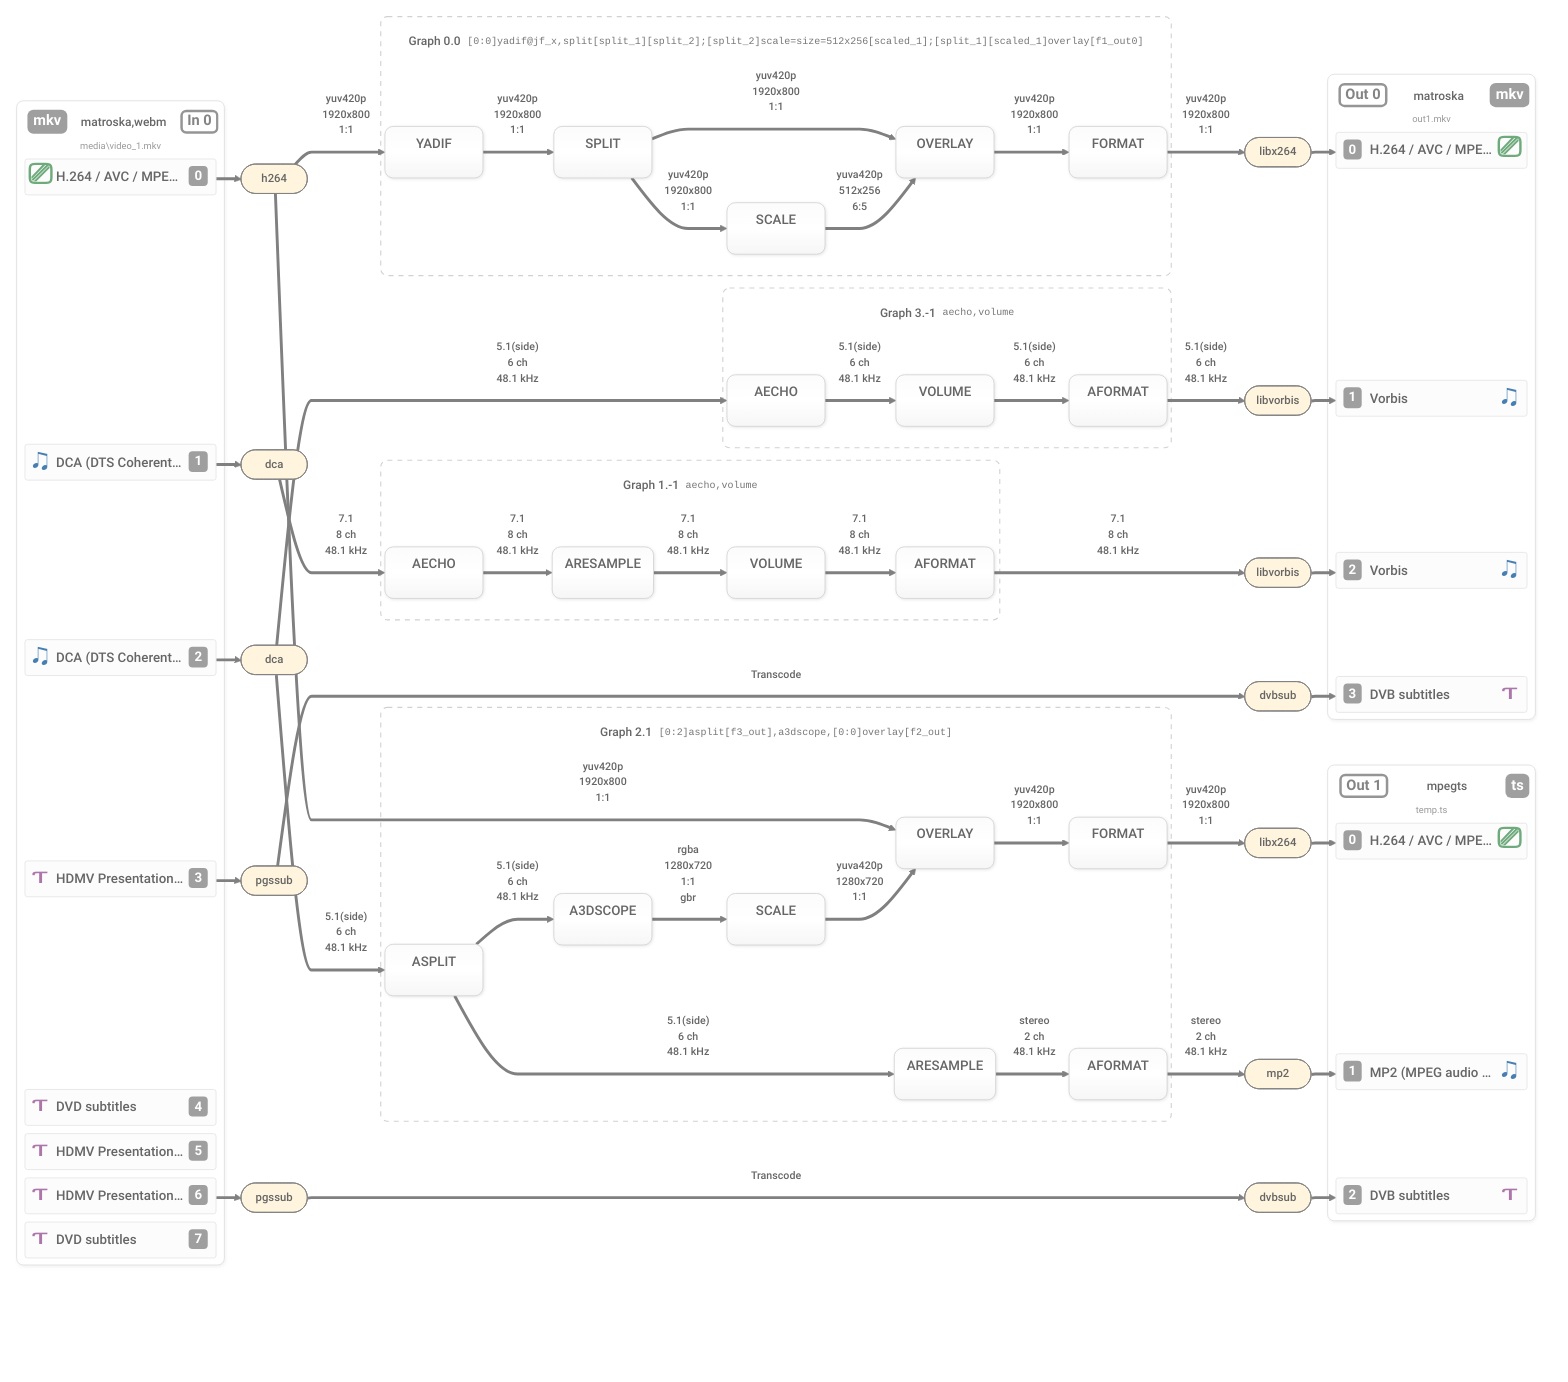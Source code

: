 %%{init: {"theme": "base","curve": "monotoneX","rankSpacing": 10,"nodeSpacing": 10,"themeCSS": ".root {     --ff-colvideo: #6eaa7b;     --ff-colaudio: #477fb3;     --ff-colsubtitle: #ad76ab;     --ff-coltext: #666; }  .ff-inputfiles rect, .ff-outputfiles rect, .ff-inputstreams rect, .ff-outputstreams rect, .ff-decoders rect, .ff-encoders rect {     stroke-width: 0;     stroke: transparent;     filter: none !important;     fill: transparent !important;     display: none !important; }  .cluster span {     color: var(--ff-coltext); }  .cluster rect {     stroke: #dfdfdf !important;     transform: translateY(-2.3rem);     filter: drop-shadow(1px 2px 2px rgba(185,185,185,0.2)) !important;     rx: 8;     ry: 8; }  .cluster-label {     font-size: 1.1rem; }      .cluster-label .nodeLabel {         display: block;         font-weight: 500;         color: var(--ff-coltext);     }      .cluster-label div {         max-width: unset !important;         padding: 3px;     }      .cluster-label foreignObject {         transform: translateY(-0.7rem);     }  .node.ff-inputfile .label foreignObject, .node.ff-outputfile .label foreignObject {     overflow: visible; }  .cluster.ff-inputfile .cluster-label foreignObject div:not(foreignObject div div), .cluster.ff-outputfile .cluster-label foreignObject div:not(foreignObject div div) {     display: table !important; }  .nodeLabel div.ff-inputfile, .nodeLabel div.ff-outputfile {     font-size: 1.1rem;     font-weight: 500;     min-width: 14rem;     width: 100%;     display: flex;     color: var(--ff-coltext);     margin-top: 0.1rem;     line-height: 1.35;     padding-bottom: 1.9rem; }  .nodeLabel div.ff-outputfile {     flex-direction: row-reverse; }  .ff-inputfile .index, .ff-outputfile .index {     order: 2;     color: var(--ff-coltext);     text-align: center;     border-radius: 0.45rem;     border: 0.18em solid #666666db;     font-weight: 600;     padding: 0 0.3em;     opacity: 0.8; }      .ff-inputfile .index::before {         content: \'In \';     }      .ff-outputfile .index::before {         content: \'Out \';     }  .ff-inputfile .demuxer_name, .ff-outputfile .muxer_name {     flex: 1;     order: 1;     font-size: 0.9rem;     white-space: nowrap;     overflow: hidden;     text-overflow: ellipsis;     text-align: center;     max-width: 8rem;     align-content: center;     margin: 0.2rem 0.4rem 0 0.4rem; }  .ff-inputfile .file_extension, .ff-outputfile .file_extension {     order: 0;     background-color: #888;     color: white;     text-align: center;     border-radius: 0.45rem;     font-weight: 600;     padding: 0 0.4em;     align-content: center;     opacity: 0.8; }  .ff-inputfile .url, .ff-outputfile .url {     order: 4;     text-align: center;     position: absolute;     left: 0;     right: 0;     bottom: 0.75rem;     font-size: 0.7rem;     font-weight: 400;     white-space: nowrap;     overflow: hidden;     text-overflow: ellipsis;     margin: 0 0.3rem;     direction: rtl;     color: #999; }  .cluster.ff-inputfile rect, .cluster.ff-outputfile rect {     transform: translateY(-1.8rem); }  .node.ff-inputstream rect, .node.ff-outputstream rect {     padding: 0 !important;     margin: 0 !important;     border: none !important;     fill: #fcfcfc;     stroke: #e5e5e5 !important;     height: 2.7rem;     transform: translateY(0.2rem);     filter: none;     rx: 3;     ry: 3; }  .node.ff-inputstream .label foreignObject, .node.ff-outputstream .label foreignObject {     transform: translateY(-0.2%);     overflow: visible; }      .node.ff-inputstream .label foreignObject div:not(foreignObject div div), .node.ff-outputstream .label foreignObject div:not(foreignObject div div) {         display: block !important;         line-height: 1.5 !important;     }  .nodeLabel div.ff-inputstream, .nodeLabel div.ff-outputstream {     font-size: 1.0rem;     font-weight: 500;     min-width: 12rem;     width: 100%;     display: flex; }  .nodeLabel div.ff-outputstream {     flex-direction: row-reverse; }  .ff-inputstream .name, .ff-outputstream .name {     flex: 1;     white-space: nowrap;     overflow: hidden;     text-overflow: ellipsis;     text-align: left;     align-content: center;     margin-bottom: -0.15rem; }  .ff-inputstream .index, .ff-outputstream .index {     flex: 0 0 1.4rem;     background-color: #888;     color: white;     text-align: center;     border-radius: 0.3rem;     font-weight: 600;     margin-right: -0.3rem;     margin-left: 0.4rem;     opacity: 0.8; }  .ff-outputstream .index {     margin-right: 0.6rem;     margin-left: -0.4rem; }  .ff-inputstream::before, .ff-outputstream::before {     font-variant-emoji: text;     flex: 0 0 2rem;     margin-left: -0.8rem;     margin-right: 0.2rem; }  .ff-outputstream::before {     margin-left: 0.2rem;     margin-right: -0.6rem; }  .ff-inputstream.video::before, .ff-outputstream.video::before {     content: \'\\239A\';     color: var(--ff-colvideo);     font-size: 2.25rem;     line-height: 0.5;     font-weight: bold; }  .ff-inputstream.audio::before, .ff-outputstream.audio::before {     content: \'\\1F39D\';     color: var(--ff-colaudio);     font-size: 1.75rem;     line-height: 0.9; }  .ff-inputstream.subtitle::before, .ff-outputstream.subtitle::before {     content: \'\\1AC\';     color: var(--ff-colsubtitle);     font-size: 1.2rem;     line-height: 1.1;     transform: scaleX(1.5);     margin-top: 0.050rem; }  .ff-inputstream.attachment::before, .ff-outputstream.attachment::before {     content: \'\\1F4CE\';     font-size: 1.3rem;     line-height: 1.15; }  .ff-inputstream.data::before, .ff-outputstream.data::before {     content: \'\\27E8\\2219\\2219\\2219\\27E9\';     font-size: 1.15rem;     line-height: 1.17;     letter-spacing: -0.3px; }  .cluster.ff-filters rect {     stroke-dasharray: 6 !important;     stroke-width: 1.3px;     stroke: #d1d1d1 !important;     filter: none !important; }  .cluster.ff-filters div.ff-filters .id {     display: none; }  .cluster.ff-filters div.ff-filters .name {     margin-right: 0.5rem;     font-size: 0.9rem; }  .cluster.ff-filters div.ff-filters .description {     font-weight: 400;     font-size: 0.75rem;     vertical-align: middle;     color: #777;     font-family: Cascadia Code, Lucida Console, monospace; }  .node.ff-filter rect {     rx: 10;     ry: 10;     stroke-width: 1px;     stroke: #d3d3d3;     fill: url(#ff-filtergradient);     filter: drop-shadow(1px 1px 2px rgba(0, 0, 0, 0.1)); }  .node.ff-filter .label foreignObject {     transform: translateY(-0.4rem);     overflow: visible; }  .nodeLabel div.ff-filter {     font-size: 1.0rem;     font-weight: 500;     text-transform: uppercase;     min-width: 5.5rem;     margin-bottom: 0.5rem; }      .nodeLabel div.ff-filter span {         color: inherit;     }  .node.ff-decoder rect, .node.ff-encoder rect {     stroke-width: 1px;     stroke: #d3d3d3;     fill: url(#ff-filtergradient);     filter: drop-shadow(1px 1px 2px rgba(0, 0, 0, 0.1)); }  .nodeLabel div.ff-decoder, .nodeLabel div.ff-encoder {     font-size: 0.85rem;     font-weight: 500;     min-width: 3.5rem; }  path.flowchart-link[id|=\'video\'] {     stroke: var(--ff-colvideo); }  path.flowchart-link[id|=\'audio\'] {     stroke: var(--ff-colaudio); }  path.flowchart-link[id|=\'subtitle\'] {     stroke: var(--ff-colsubtitle); }  marker.marker path {     fill: context-stroke; }  .edgeLabel foreignObject {     transform: translateY(-1rem); }  .edgeLabel p {     background: transparent;     white-space: nowrap;     margin: 1rem 0.5rem !important;     font-weight: 500;     color: var(--ff-coltext); }  .edgeLabel, .labelBkg {     background: transparent; }  .edgeLabels .edgeLabel * {     font-size: 0.8rem; } ","fontFamily": "Roboto,Segoe UI,sans-serif","themeVariables": { "clusterBkg": "white", "primaryBorderColor": "gray", "lineColor": "gray", "secondaryTextColor": "gray", "tertiaryBorderColor": "gray", "primaryTextColor": "#666", "secondaryTextColor": "red" },"flowchart": { "subGraphTitleMargin": { "top": -15, "bottom": 20 }, "diagramPadding": 20, "curve": "monotoneX" } }}%%

flowchart LR
  gradient_def@{ shape: text, label: "<svg xmlns="http://www.w3.org/2000/svg" width="1" height="1"><defs><linearGradient id="ff-filtergradient" x1="0%" y1="0%" x2="0%" y2="100%"><stop offset="0%" style="stop-color:hsl(0, 0%, 98.6%);     "/><stop offset="50%" style="stop-color:hsl(0, 0%, 100%);   "/><stop offset="100%" style="stop-color:hsl(0, 0%, 96.5%);     "/></linearGradient><radialGradient id="ff-radgradient" cx="50%" cy="50%" r="100%" fx="35%" fy="40%"><stop offset="20%" stop-color="hsl(0, 0%, 100%)" /><stop offset="100%" stop-color="hsl(0, 0%, 94.6%)" /></radialGradient></defs></svg>" }

  subgraph Graph_0_0["<div class="ff-filters"><span class="name">Graph 0.0</span><span class="description">[0:0]yadif@jf_x,split[split_1][split_2];[split_2]scale=size=512x256[scaled_1];[split_1][scaled_1]overlay[f1_out0]</span><span class="id">Graph_0_0</span></div>"]

    G0_yadif_jf_x("<div class="ff-filter"><span class="filter_name">yadif</span></div>"):::ff-filter

    G0_Parsed_split_1("<div class="ff-filter"><span class="filter_name">split</span></div>"):::ff-filter

    G0_Parsed_scale_2("<div class="ff-filter"><span class="filter_name">scale</span></div>"):::ff-filter

    G0_Parsed_overlay_3("<div class="ff-filter"><span class="filter_name">overlay</span></div>"):::ff-filter

    G0_format("<div class="ff-filter"><span class="filter_name">format</span></div>"):::ff-filter
  end
  class Graph_0_0 ff-filters

  in_0_0 == "<span>yuv420p</span><br><span>1920x800</span><br><span>1:1</span><br>&nbsp;<br>&nbsp;<br>&nbsp;" ==> G0_yadif_jf_x
  G0_yadif_jf_x == "<span>yuv420p</span><br><span>1920x800</span><br><span>1:1</span><br>&nbsp;<br>&nbsp;<br>&nbsp;" ==> G0_Parsed_split_1
  G0_Parsed_split_1 == "<span>yuv420p</span><br><span>1920x800</span><br><span>1:1</span><br>&nbsp;<br>&nbsp;<br>&nbsp;" ==> G0_Parsed_overlay_3
  G0_Parsed_split_1 == "<span>yuv420p</span><br><span>1920x800</span><br><span>1:1</span><br>&nbsp;<br>&nbsp;<br>&nbsp;" ==> G0_Parsed_scale_2
  G0_Parsed_scale_2 == "<span>yuva420p</span><br><span>512x256</span><br><span>6:5</span><br>&nbsp;<br>&nbsp;<br>&nbsp;" ==> G0_Parsed_overlay_3
  G0_Parsed_overlay_3 == "<span>yuv420p</span><br><span>1920x800</span><br><span>1:1</span><br>&nbsp;<br>&nbsp;<br>&nbsp;" ==> G0_format
  G0_format == "<span>yuv420p</span><br><span>1920x800</span><br><span>1:1</span><br>&nbsp;<br>&nbsp;<br>&nbsp;" ==> out__0_0

  subgraph Graph_2_1["<div class="ff-filters"><span class="name">Graph 2.1</span><span class="description">[0:2]asplit[f3_out],a3dscope,[0:0]overlay[f2_out]</span><span class="id">Graph_2_1</span></div>"]

    G2_Parsed_asplit_0("<div class="ff-filter"><span class="filter_name">asplit</span></div>"):::ff-filter

    G2_Parsed_a3dscope_1("<div class="ff-filter"><span class="filter_name">a3dscope</span></div>"):::ff-filter

    G2_Parsed_overlay_2("<div class="ff-filter"><span class="filter_name">overlay</span></div>"):::ff-filter

    G2_format_out__1_1("<div class="ff-filter"><span class="filter_name">aformat</span></div>"):::ff-filter

    G2_format("<div class="ff-filter"><span class="filter_name">format</span></div>"):::ff-filter

    G2_auto_scale_0("<div class="ff-filter"><span class="filter_name">scale</span></div>"):::ff-filter

    G2_auto_aresample_1("<div class="ff-filter"><span class="filter_name">aresample</span></div>"):::ff-filter
  end
  class Graph_2_1 ff-filters

  in_0_2 audio-in_0_2-G2_Parsed_asplit_0@== "<span>5.1(side)</span><br><span>6 ch</span><br><span>48.1 kHz</span><br>&nbsp;<br>&nbsp;<br>&nbsp;" ==> G2_Parsed_asplit_0
  G2_Parsed_asplit_0 audio-G2_Parsed_asplit_0-G2_auto_aresample_1@== "<span>5.1(side)</span><br><span>6 ch</span><br><span>48.1 kHz</span><br>&nbsp;<br>&nbsp;<br>&nbsp;" ==> G2_auto_aresample_1
  G2_Parsed_asplit_0 audio-G2_Parsed_asplit_0-G2_Parsed_a3dscope_1@== "<span>5.1(side)</span><br><span>6 ch</span><br><span>48.1 kHz</span><br>&nbsp;<br>&nbsp;<br>&nbsp;" ==> G2_Parsed_a3dscope_1
  G2_Parsed_a3dscope_1 video-G2_Parsed_a3dscope_1-G2_auto_scale_0@== "<span>rgba</span><br><span>1280x720</span><br><span>1:1</span><br><span>gbr</span><br>&nbsp;<br>&nbsp;<br>&nbsp;<br>&nbsp;" ==> G2_auto_scale_0
  in_0_0 video-in_0_0-G2_Parsed_overlay_2@== "<span>yuv420p</span><br><span>1920x800</span><br><span>1:1</span><br>&nbsp;<br>&nbsp;<br>&nbsp;" ==> G2_Parsed_overlay_2
  G2_auto_scale_0 video-G2_auto_scale_0-G2_Parsed_overlay_2@== "<span>yuva420p</span><br><span>1280x720</span><br><span>1:1</span><br>&nbsp;<br>&nbsp;<br>&nbsp;" ==> G2_Parsed_overlay_2
  G2_Parsed_overlay_2 video-G2_Parsed_overlay_2-G2_format@== "<span>yuv420p</span><br><span>1920x800</span><br><span>1:1</span><br>&nbsp;<br>&nbsp;<br>&nbsp;" ==> G2_format
  G2_auto_aresample_1 audio-G2_auto_aresample_1-G2_format_out__1_1@== "<span>stereo</span><br><span>2 ch</span><br><span>48.1 kHz</span><br>&nbsp;<br>&nbsp;<br>&nbsp;" ==> G2_format_out__1_1
  G2_format_out__1_1 audio-G2_format_out__1_1-out__1_1@== "<span>stereo</span><br><span>2 ch</span><br><span>48.1 kHz</span><br>&nbsp;<br>&nbsp;<br>&nbsp;" ==> out__1_1
  G2_format video-G2_format-out__1_0@== "<span>yuv420p</span><br><span>1920x800</span><br><span>1:1</span><br>&nbsp;<br>&nbsp;<br>&nbsp;" ==> out__1_0

  subgraph Graph_3_-1["<div class="ff-filters"><span class="name">Graph 3.-1</span><span class="description">aecho,volume</span><span class="id">Graph_3_-1</span></div>"]

    G3_Parsed_aecho_0("<div class="ff-filter"><span class="filter_name">aecho</span></div>"):::ff-filter

    G3_Parsed_volume_1("<div class="ff-filter"><span class="filter_name">volume</span></div>"):::ff-filter

    G3_format_out__0_1("<div class="ff-filter"><span class="filter_name">aformat</span></div>"):::ff-filter
  end
  class Graph_3_-1 ff-filters

  in_0_2 audio-in_0_2-G3_Parsed_aecho_0@== "<span>5.1(side)</span><br><span>6 ch</span><br><span>48.1 kHz</span><br>&nbsp;<br>&nbsp;<br>&nbsp;" ==> G3_Parsed_aecho_0
  G3_Parsed_aecho_0 audio-G3_Parsed_aecho_0-G3_Parsed_volume_1@== "<span>5.1(side)</span><br><span>6 ch</span><br><span>48.1 kHz</span><br>&nbsp;<br>&nbsp;<br>&nbsp;" ==> G3_Parsed_volume_1
  G3_Parsed_volume_1 audio-G3_Parsed_volume_1-G3_format_out__0_1@== "<span>5.1(side)</span><br><span>6 ch</span><br><span>48.1 kHz</span><br>&nbsp;<br>&nbsp;<br>&nbsp;" ==> G3_format_out__0_1
  G3_format_out__0_1 audio-G3_format_out__0_1-out__0_1@== "<span>5.1(side)</span><br><span>6 ch</span><br><span>48.1 kHz</span><br>&nbsp;<br>&nbsp;<br>&nbsp;" ==> out__0_1

  subgraph Graph_1_-1["<div class="ff-filters"><span class="name">Graph 1.-1</span><span class="description">aecho,volume</span><span class="id">Graph_1_-1</span></div>"]

    G1_Parsed_aecho_0("<div class="ff-filter"><span class="filter_name">aecho</span></div>"):::ff-filter

    G1_Parsed_volume_1("<div class="ff-filter"><span class="filter_name">volume</span></div>"):::ff-filter

    G1_format_out__0_2("<div class="ff-filter"><span class="filter_name">aformat</span></div>"):::ff-filter

    G1_auto_aresample_0("<div class="ff-filter"><span class="filter_name">aresample</span></div>"):::ff-filter
  end
  class Graph_1_-1 ff-filters

  in_0_1 audio-in_0_1-G1_Parsed_aecho_0@== "<span>7.1</span><br><span>8 ch</span><br><span>48.1 kHz</span><br>&nbsp;<br>&nbsp;<br>&nbsp;" ==> G1_Parsed_aecho_0
  G1_Parsed_aecho_0 audio-G1_Parsed_aecho_0-G1_auto_aresample_0@== "<span>7.1</span><br><span>8 ch</span><br><span>48.1 kHz</span><br>&nbsp;<br>&nbsp;<br>&nbsp;" ==> G1_auto_aresample_0
  G1_auto_aresample_0 audio-G1_auto_aresample_0-G1_Parsed_volume_1@== "<span>7.1</span><br><span>8 ch</span><br><span>48.1 kHz</span><br>&nbsp;<br>&nbsp;<br>&nbsp;" ==> G1_Parsed_volume_1
  G1_Parsed_volume_1 audio-G1_Parsed_volume_1-G1_format_out__0_2@== "<span>7.1</span><br><span>8 ch</span><br><span>48.1 kHz</span><br>&nbsp;<br>&nbsp;<br>&nbsp;" ==> G1_format_out__0_2
  G1_format_out__0_2 audio-G1_format_out__0_2-out__0_2@== "<span>7.1</span><br><span>8 ch</span><br><span>48.1 kHz</span><br>&nbsp;<br>&nbsp;<br>&nbsp;" ==> out__0_2


  subgraph G4_Inputs["<div class="ff-inputfiles"></div>"]

    subgraph Input_0["<div class="ff-inputfile"><span class="index">0</span><span class="demuxer_name">matroska,webm</span><span class="file_extension">mkv</span><span class="url">media\video_1.mkv</span></div>"]

      subgraph InputStreams_0["<div class="ff-inputstreams"></div>"]

        r_in_0_0("<div class="ff-inputstream video"><span class="name">H.264 / AVC / MPEG-4 AVC / MPEG-4 part 10</span><span class="index">0</span></div>"):::ff-inputstream

        r_in_0_1("<div class="ff-inputstream audio"><span class="name">DCA (DTS Coherent Acoustics)</span><span class="index">1</span></div>"):::ff-inputstream

        r_in_0_2("<div class="ff-inputstream audio"><span class="name">DCA (DTS Coherent Acoustics)</span><span class="index">2</span></div>"):::ff-inputstream

        r_in_0_3("<div class="ff-inputstream subtitle"><span class="name">HDMV Presentation Graphic Stream subtitles</span><span class="index">3</span></div>"):::ff-inputstream

        r_in_0_4("<div class="ff-inputstream subtitle"><span class="name">DVD subtitles</span><span class="index">4</span></div>"):::ff-inputstream

        r_in_0_5("<div class="ff-inputstream subtitle"><span class="name">HDMV Presentation Graphic Stream subtitles</span><span class="index">5</span></div>"):::ff-inputstream

        r_in_0_6("<div class="ff-inputstream subtitle"><span class="name">HDMV Presentation Graphic Stream subtitles</span><span class="index">6</span></div>"):::ff-inputstream

        r_in_0_7("<div class="ff-inputstream subtitle"><span class="name">DVD subtitles</span><span class="index">7</span></div>"):::ff-inputstream
      end
      class InputStreams_0 ff-inputstreams
    end
    class Input_0 ff-inputfile
  end
  class G4_Inputs ff-inputfiles


  subgraph G4_Decoders["<div class="ff-decoders"></div>"]

    in_0_0(["<div class="ff-decoder video"><span class="name">h264</span></div>"]):::ff-decoder

    in_0_1(["<div class="ff-decoder audio"><span class="name">dca</span></div>"]):::ff-decoder

    in_0_2(["<div class="ff-decoder audio"><span class="name">dca</span></div>"]):::ff-decoder

    in_0_3(["<div class="ff-decoder subtitle"><span class="name">pgssub</span></div>"]):::ff-decoder

    in_0_6(["<div class="ff-decoder subtitle"><span class="name">pgssub</span></div>"]):::ff-decoder
  end
  class G4_Decoders ff-decoders

  r_in_0_0 video-r_in_0_0-in_0_0@==> in_0_0
  r_in_0_1 audio-r_in_0_1-in_0_1@==> in_0_1
  r_in_0_2 audio-r_in_0_2-in_0_2@==> in_0_2
  r_in_0_3 subtitle-r_in_0_3-in_0_3@==> in_0_3
  r_in_0_6 subtitle-r_in_0_6-in_0_6@==> in_0_6

  subgraph G4_Encoders["<div class="ff-encoders"></div>"]

    out__0_0(["<div class="ff-encoder video"><span class="name">libx264</span></div>"]):::ff-encoder

    out__0_1(["<div class="ff-encoder audio"><span class="name">libvorbis</span></div>"]):::ff-encoder

    out__0_2(["<div class="ff-encoder audio"><span class="name">libvorbis</span></div>"]):::ff-encoder

    out__0_3(["<div class="ff-encoder subtitle"><span class="name">dvbsub</span></div>"]):::ff-encoder

    out__1_0(["<div class="ff-encoder video"><span class="name">libx264</span></div>"]):::ff-encoder

    out__1_1(["<div class="ff-encoder audio"><span class="name">mp2</span></div>"]):::ff-encoder

    out__1_2(["<div class="ff-encoder subtitle"><span class="name">dvbsub</span></div>"]):::ff-encoder
  end
  class G4_Encoders ff-encoders

  out__0_0 video-out__0_0-r_out__0_0@==> r_out__0_0
  out__0_1 audio-out__0_1-r_out__0_1@==> r_out__0_1
  out__0_2 audio-out__0_2-r_out__0_2@==> r_out__0_2
  out__0_3 subtitle-out__0_3-r_out__0_3@==> r_out__0_3
  out__1_0 video-out__1_0-r_out__1_0@==> r_out__1_0
  out__1_1 audio-out__1_1-r_out__1_1@==> r_out__1_1
  out__1_2 subtitle-out__1_2-r_out__1_2@==> r_out__1_2

  subgraph G4_Outputs["<div class="ff-outputfiles"></div>"]

    subgraph Output_1["<div class="ff-outputfile"><span class="index">1</span><span class="muxer_name">mpegts</span><span class="file_extension">ts</span><span class="url">temp.ts</span></div>"]

      subgraph OutputStreams_1["<div class="ff-outputstreams"></div>"]

        r_out__1_0("<div class="ff-outputstream video"><span class="name">H.264 / AVC / MPEG-4 AVC / MPEG-4 part 10</span><span class="index">0</span></div>"):::ff-outputstream

        r_out__1_1("<div class="ff-outputstream audio"><span class="name">MP2 (MPEG audio layer 2)</span><span class="index">1</span></div>"):::ff-outputstream

        r_out__1_2("<div class="ff-outputstream subtitle"><span class="name">DVB subtitles</span><span class="index">2</span></div>"):::ff-outputstream
      end
      class OutputStreams_1 ff-outputstreams
    end
    class Output_1 ff-outputfile

    subgraph Output_0["<div class="ff-outputfile"><span class="index">0</span><span class="muxer_name">matroska</span><span class="file_extension">mkv</span><span class="url">out1.mkv</span></div>"]

      subgraph OutputStreams_0["<div class="ff-outputstreams"></div>"]

        r_out__0_0("<div class="ff-outputstream video"><span class="name">H.264 / AVC / MPEG-4 AVC / MPEG-4 part 10</span><span class="index">0</span></div>"):::ff-outputstream

        r_out__0_1("<div class="ff-outputstream audio"><span class="name">Vorbis</span><span class="index">1</span></div>"):::ff-outputstream

        r_out__0_2("<div class="ff-outputstream audio"><span class="name">Vorbis</span><span class="index">2</span></div>"):::ff-outputstream

        r_out__0_3("<div class="ff-outputstream subtitle"><span class="name">DVB subtitles</span><span class="index">3</span></div>"):::ff-outputstream
      end
      class OutputStreams_0 ff-outputstreams
    end
    class Output_0 ff-outputfile
  end
  class G4_Outputs ff-outputfiles


  in_0_3 subtitle-in_0_3-out__0_3@== "<span>Transcode</span><br>&nbsp;" ==> out__0_3
  in_0_6 subtitle-in_0_6-out__1_2@== "<span>Transcode</span><br>&nbsp;" ==> out__1_2